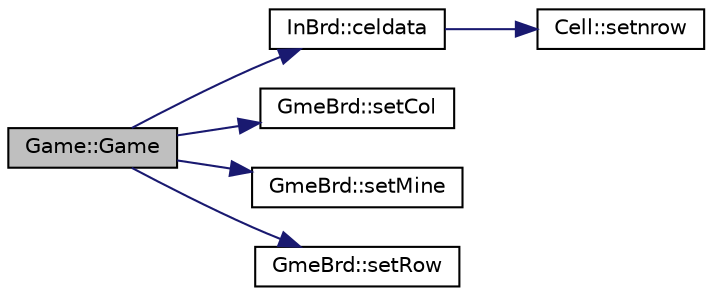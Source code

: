 digraph "Game::Game"
{
 // INTERACTIVE_SVG=YES
 // LATEX_PDF_SIZE
  edge [fontname="Helvetica",fontsize="10",labelfontname="Helvetica",labelfontsize="10"];
  node [fontname="Helvetica",fontsize="10",shape=record];
  rankdir="LR";
  Node1 [label="Game::Game",height=0.2,width=0.4,color="black", fillcolor="grey75", style="filled", fontcolor="black",tooltip=" "];
  Node1 -> Node2 [color="midnightblue",fontsize="10",style="solid",fontname="Helvetica"];
  Node2 [label="InBrd::celdata",height=0.2,width=0.4,color="black", fillcolor="white", style="filled",URL="$de/db8/class_in_brd.html#a92a51ca05ea3fc01b976628951c2086c",tooltip=" "];
  Node2 -> Node3 [color="midnightblue",fontsize="10",style="solid",fontname="Helvetica"];
  Node3 [label="Cell::setnrow",height=0.2,width=0.4,color="black", fillcolor="white", style="filled",URL="$dd/d11/class_cell.html#ae8de6c402ee3ca437b73a2839f0a34ba",tooltip=" "];
  Node1 -> Node4 [color="midnightblue",fontsize="10",style="solid",fontname="Helvetica"];
  Node4 [label="GmeBrd::setCol",height=0.2,width=0.4,color="black", fillcolor="white", style="filled",URL="$d7/d12/class_gme_brd.html#ac9b58f005fbf43fef04596ebace1082e",tooltip=" "];
  Node1 -> Node5 [color="midnightblue",fontsize="10",style="solid",fontname="Helvetica"];
  Node5 [label="GmeBrd::setMine",height=0.2,width=0.4,color="black", fillcolor="white", style="filled",URL="$d7/d12/class_gme_brd.html#a08d5eda4c06a310c868668994c5d47b2",tooltip=" "];
  Node1 -> Node6 [color="midnightblue",fontsize="10",style="solid",fontname="Helvetica"];
  Node6 [label="GmeBrd::setRow",height=0.2,width=0.4,color="black", fillcolor="white", style="filled",URL="$d7/d12/class_gme_brd.html#a279ed4807b7864824f79a6e7dce87d6f",tooltip=" "];
}
